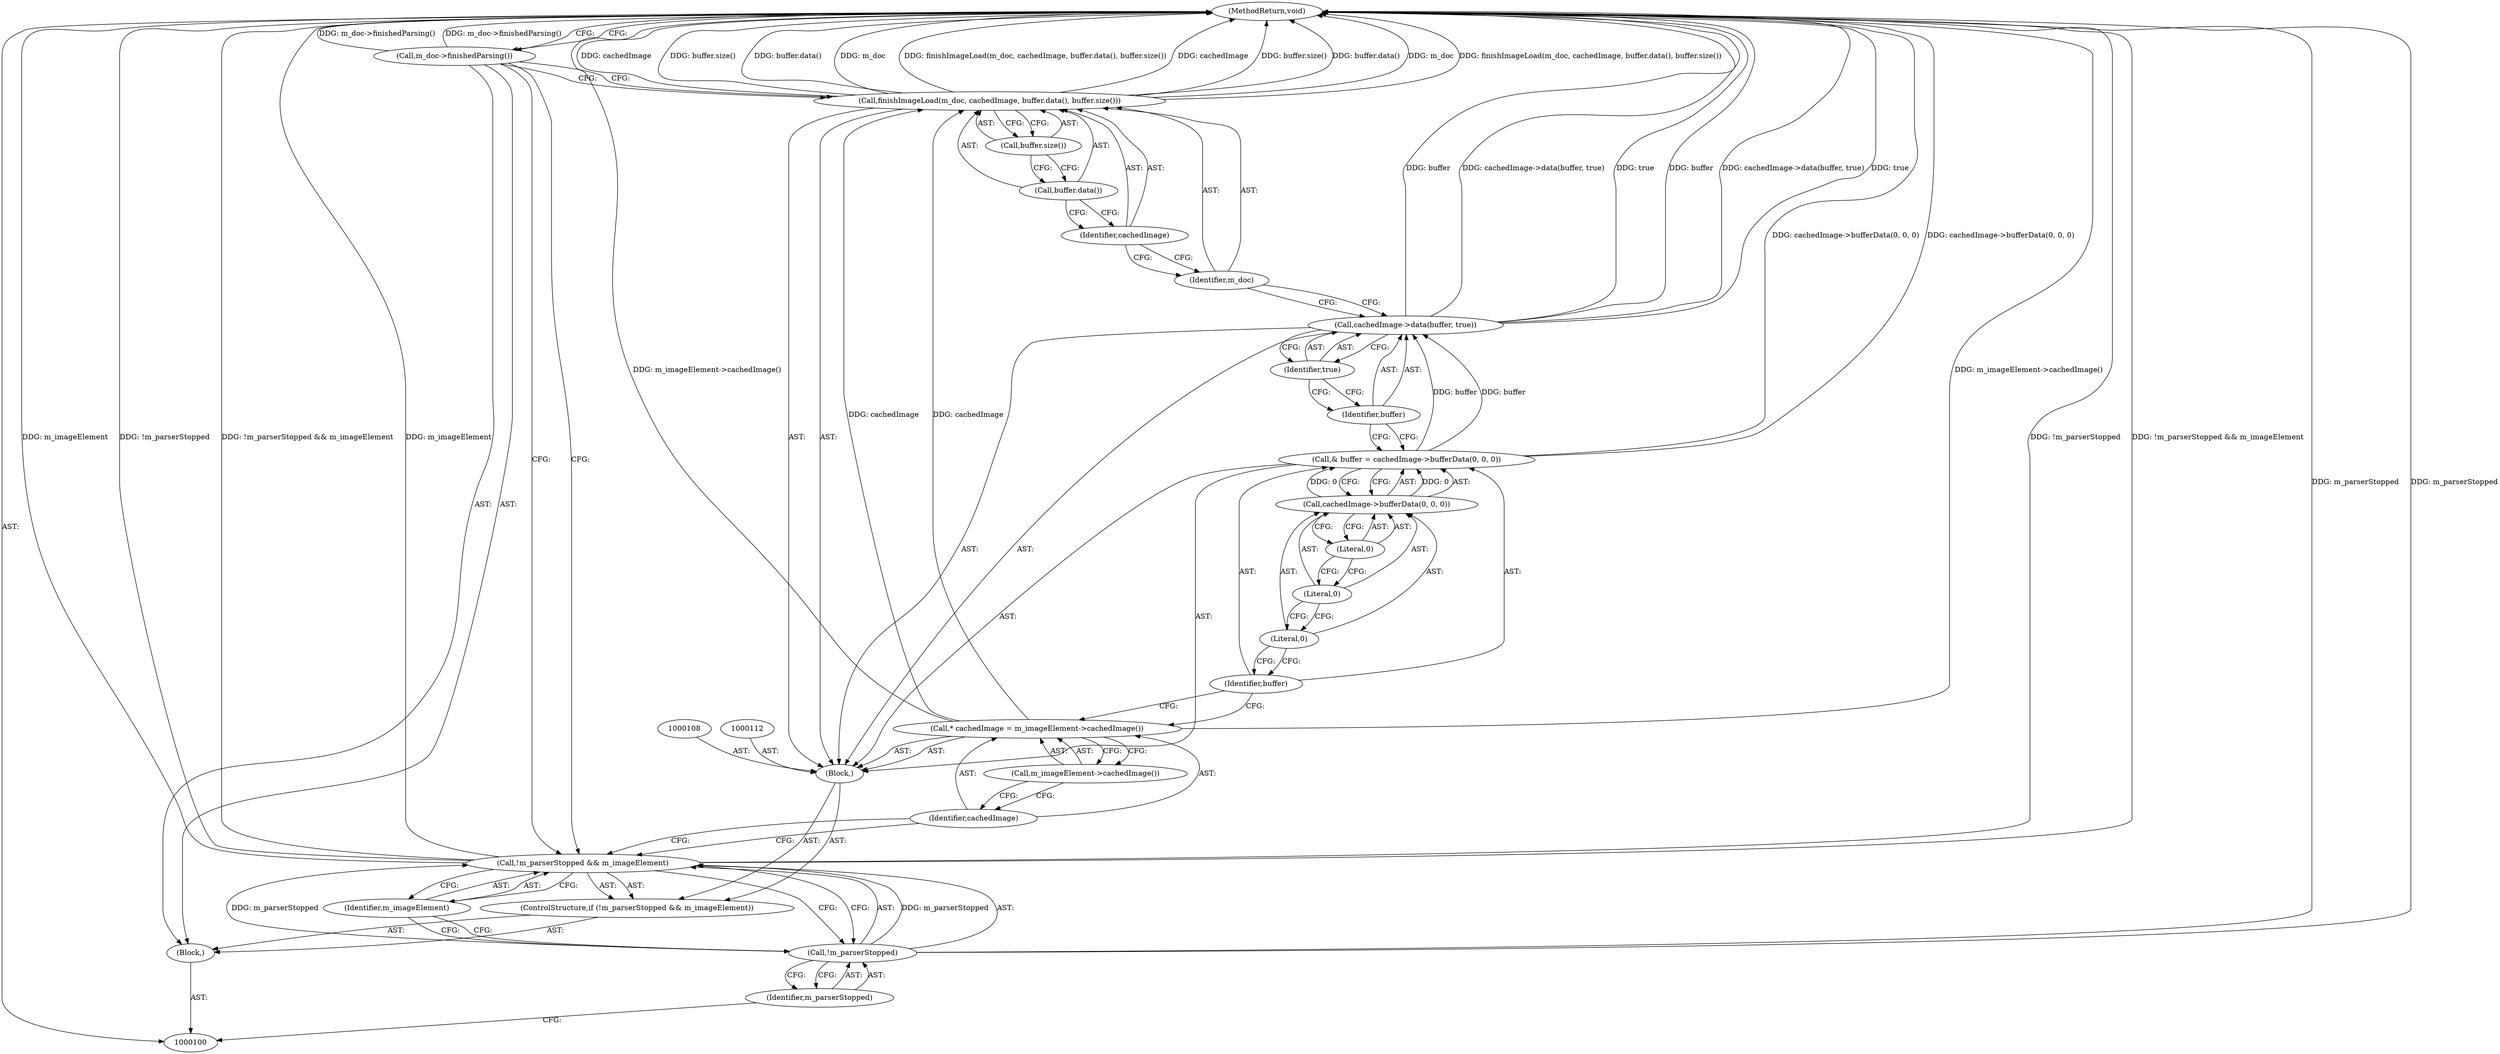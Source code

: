 digraph "0_Chrome_b8a29dc352cfcbc8d1d6476b07a483bec18e6808" {
"1000128" [label="(MethodReturn,void)"];
"1000127" [label="(Call,m_doc->finishedParsing())"];
"1000101" [label="(Block,)"];
"1000106" [label="(Identifier,m_imageElement)"];
"1000102" [label="(ControlStructure,if (!m_parserStopped && m_imageElement))"];
"1000103" [label="(Call,!m_parserStopped && m_imageElement)"];
"1000104" [label="(Call,!m_parserStopped)"];
"1000105" [label="(Identifier,m_parserStopped)"];
"1000109" [label="(Call,* cachedImage = m_imageElement->cachedImage())"];
"1000110" [label="(Identifier,cachedImage)"];
"1000111" [label="(Call,m_imageElement->cachedImage())"];
"1000113" [label="(Call,& buffer = cachedImage->bufferData(0, 0, 0))"];
"1000114" [label="(Identifier,buffer)"];
"1000115" [label="(Call,cachedImage->bufferData(0, 0, 0))"];
"1000116" [label="(Literal,0)"];
"1000117" [label="(Literal,0)"];
"1000118" [label="(Literal,0)"];
"1000107" [label="(Block,)"];
"1000120" [label="(Identifier,buffer)"];
"1000121" [label="(Identifier,true)"];
"1000119" [label="(Call,cachedImage->data(buffer, true))"];
"1000123" [label="(Identifier,m_doc)"];
"1000124" [label="(Identifier,cachedImage)"];
"1000125" [label="(Call,buffer.data())"];
"1000126" [label="(Call,buffer.size())"];
"1000122" [label="(Call,finishImageLoad(m_doc, cachedImage, buffer.data(), buffer.size()))"];
"1000128" -> "1000100"  [label="AST: "];
"1000128" -> "1000127"  [label="CFG: "];
"1000122" -> "1000128"  [label="DDG: buffer.size()"];
"1000122" -> "1000128"  [label="DDG: buffer.data()"];
"1000122" -> "1000128"  [label="DDG: m_doc"];
"1000122" -> "1000128"  [label="DDG: finishImageLoad(m_doc, cachedImage, buffer.data(), buffer.size())"];
"1000122" -> "1000128"  [label="DDG: cachedImage"];
"1000103" -> "1000128"  [label="DDG: !m_parserStopped"];
"1000103" -> "1000128"  [label="DDG: !m_parserStopped && m_imageElement"];
"1000103" -> "1000128"  [label="DDG: m_imageElement"];
"1000104" -> "1000128"  [label="DDG: m_parserStopped"];
"1000127" -> "1000128"  [label="DDG: m_doc->finishedParsing()"];
"1000119" -> "1000128"  [label="DDG: cachedImage->data(buffer, true)"];
"1000119" -> "1000128"  [label="DDG: true"];
"1000119" -> "1000128"  [label="DDG: buffer"];
"1000109" -> "1000128"  [label="DDG: m_imageElement->cachedImage()"];
"1000113" -> "1000128"  [label="DDG: cachedImage->bufferData(0, 0, 0)"];
"1000127" -> "1000101"  [label="AST: "];
"1000127" -> "1000122"  [label="CFG: "];
"1000127" -> "1000103"  [label="CFG: "];
"1000128" -> "1000127"  [label="CFG: "];
"1000127" -> "1000128"  [label="DDG: m_doc->finishedParsing()"];
"1000101" -> "1000100"  [label="AST: "];
"1000102" -> "1000101"  [label="AST: "];
"1000127" -> "1000101"  [label="AST: "];
"1000106" -> "1000103"  [label="AST: "];
"1000106" -> "1000104"  [label="CFG: "];
"1000103" -> "1000106"  [label="CFG: "];
"1000102" -> "1000101"  [label="AST: "];
"1000103" -> "1000102"  [label="AST: "];
"1000107" -> "1000102"  [label="AST: "];
"1000103" -> "1000102"  [label="AST: "];
"1000103" -> "1000104"  [label="CFG: "];
"1000103" -> "1000106"  [label="CFG: "];
"1000104" -> "1000103"  [label="AST: "];
"1000106" -> "1000103"  [label="AST: "];
"1000110" -> "1000103"  [label="CFG: "];
"1000127" -> "1000103"  [label="CFG: "];
"1000103" -> "1000128"  [label="DDG: !m_parserStopped"];
"1000103" -> "1000128"  [label="DDG: !m_parserStopped && m_imageElement"];
"1000103" -> "1000128"  [label="DDG: m_imageElement"];
"1000104" -> "1000103"  [label="DDG: m_parserStopped"];
"1000104" -> "1000103"  [label="AST: "];
"1000104" -> "1000105"  [label="CFG: "];
"1000105" -> "1000104"  [label="AST: "];
"1000106" -> "1000104"  [label="CFG: "];
"1000103" -> "1000104"  [label="CFG: "];
"1000104" -> "1000128"  [label="DDG: m_parserStopped"];
"1000104" -> "1000103"  [label="DDG: m_parserStopped"];
"1000105" -> "1000104"  [label="AST: "];
"1000105" -> "1000100"  [label="CFG: "];
"1000104" -> "1000105"  [label="CFG: "];
"1000109" -> "1000107"  [label="AST: "];
"1000109" -> "1000111"  [label="CFG: "];
"1000110" -> "1000109"  [label="AST: "];
"1000111" -> "1000109"  [label="AST: "];
"1000114" -> "1000109"  [label="CFG: "];
"1000109" -> "1000128"  [label="DDG: m_imageElement->cachedImage()"];
"1000109" -> "1000122"  [label="DDG: cachedImage"];
"1000110" -> "1000109"  [label="AST: "];
"1000110" -> "1000103"  [label="CFG: "];
"1000111" -> "1000110"  [label="CFG: "];
"1000111" -> "1000109"  [label="AST: "];
"1000111" -> "1000110"  [label="CFG: "];
"1000109" -> "1000111"  [label="CFG: "];
"1000113" -> "1000107"  [label="AST: "];
"1000113" -> "1000115"  [label="CFG: "];
"1000114" -> "1000113"  [label="AST: "];
"1000115" -> "1000113"  [label="AST: "];
"1000120" -> "1000113"  [label="CFG: "];
"1000113" -> "1000128"  [label="DDG: cachedImage->bufferData(0, 0, 0)"];
"1000115" -> "1000113"  [label="DDG: 0"];
"1000113" -> "1000119"  [label="DDG: buffer"];
"1000114" -> "1000113"  [label="AST: "];
"1000114" -> "1000109"  [label="CFG: "];
"1000116" -> "1000114"  [label="CFG: "];
"1000115" -> "1000113"  [label="AST: "];
"1000115" -> "1000118"  [label="CFG: "];
"1000116" -> "1000115"  [label="AST: "];
"1000117" -> "1000115"  [label="AST: "];
"1000118" -> "1000115"  [label="AST: "];
"1000113" -> "1000115"  [label="CFG: "];
"1000115" -> "1000113"  [label="DDG: 0"];
"1000116" -> "1000115"  [label="AST: "];
"1000116" -> "1000114"  [label="CFG: "];
"1000117" -> "1000116"  [label="CFG: "];
"1000117" -> "1000115"  [label="AST: "];
"1000117" -> "1000116"  [label="CFG: "];
"1000118" -> "1000117"  [label="CFG: "];
"1000118" -> "1000115"  [label="AST: "];
"1000118" -> "1000117"  [label="CFG: "];
"1000115" -> "1000118"  [label="CFG: "];
"1000107" -> "1000102"  [label="AST: "];
"1000108" -> "1000107"  [label="AST: "];
"1000109" -> "1000107"  [label="AST: "];
"1000112" -> "1000107"  [label="AST: "];
"1000113" -> "1000107"  [label="AST: "];
"1000119" -> "1000107"  [label="AST: "];
"1000122" -> "1000107"  [label="AST: "];
"1000120" -> "1000119"  [label="AST: "];
"1000120" -> "1000113"  [label="CFG: "];
"1000121" -> "1000120"  [label="CFG: "];
"1000121" -> "1000119"  [label="AST: "];
"1000121" -> "1000120"  [label="CFG: "];
"1000119" -> "1000121"  [label="CFG: "];
"1000119" -> "1000107"  [label="AST: "];
"1000119" -> "1000121"  [label="CFG: "];
"1000120" -> "1000119"  [label="AST: "];
"1000121" -> "1000119"  [label="AST: "];
"1000123" -> "1000119"  [label="CFG: "];
"1000119" -> "1000128"  [label="DDG: cachedImage->data(buffer, true)"];
"1000119" -> "1000128"  [label="DDG: true"];
"1000119" -> "1000128"  [label="DDG: buffer"];
"1000113" -> "1000119"  [label="DDG: buffer"];
"1000123" -> "1000122"  [label="AST: "];
"1000123" -> "1000119"  [label="CFG: "];
"1000124" -> "1000123"  [label="CFG: "];
"1000124" -> "1000122"  [label="AST: "];
"1000124" -> "1000123"  [label="CFG: "];
"1000125" -> "1000124"  [label="CFG: "];
"1000125" -> "1000122"  [label="AST: "];
"1000125" -> "1000124"  [label="CFG: "];
"1000126" -> "1000125"  [label="CFG: "];
"1000126" -> "1000122"  [label="AST: "];
"1000126" -> "1000125"  [label="CFG: "];
"1000122" -> "1000126"  [label="CFG: "];
"1000122" -> "1000107"  [label="AST: "];
"1000122" -> "1000126"  [label="CFG: "];
"1000123" -> "1000122"  [label="AST: "];
"1000124" -> "1000122"  [label="AST: "];
"1000125" -> "1000122"  [label="AST: "];
"1000126" -> "1000122"  [label="AST: "];
"1000127" -> "1000122"  [label="CFG: "];
"1000122" -> "1000128"  [label="DDG: buffer.size()"];
"1000122" -> "1000128"  [label="DDG: buffer.data()"];
"1000122" -> "1000128"  [label="DDG: m_doc"];
"1000122" -> "1000128"  [label="DDG: finishImageLoad(m_doc, cachedImage, buffer.data(), buffer.size())"];
"1000122" -> "1000128"  [label="DDG: cachedImage"];
"1000109" -> "1000122"  [label="DDG: cachedImage"];
}
